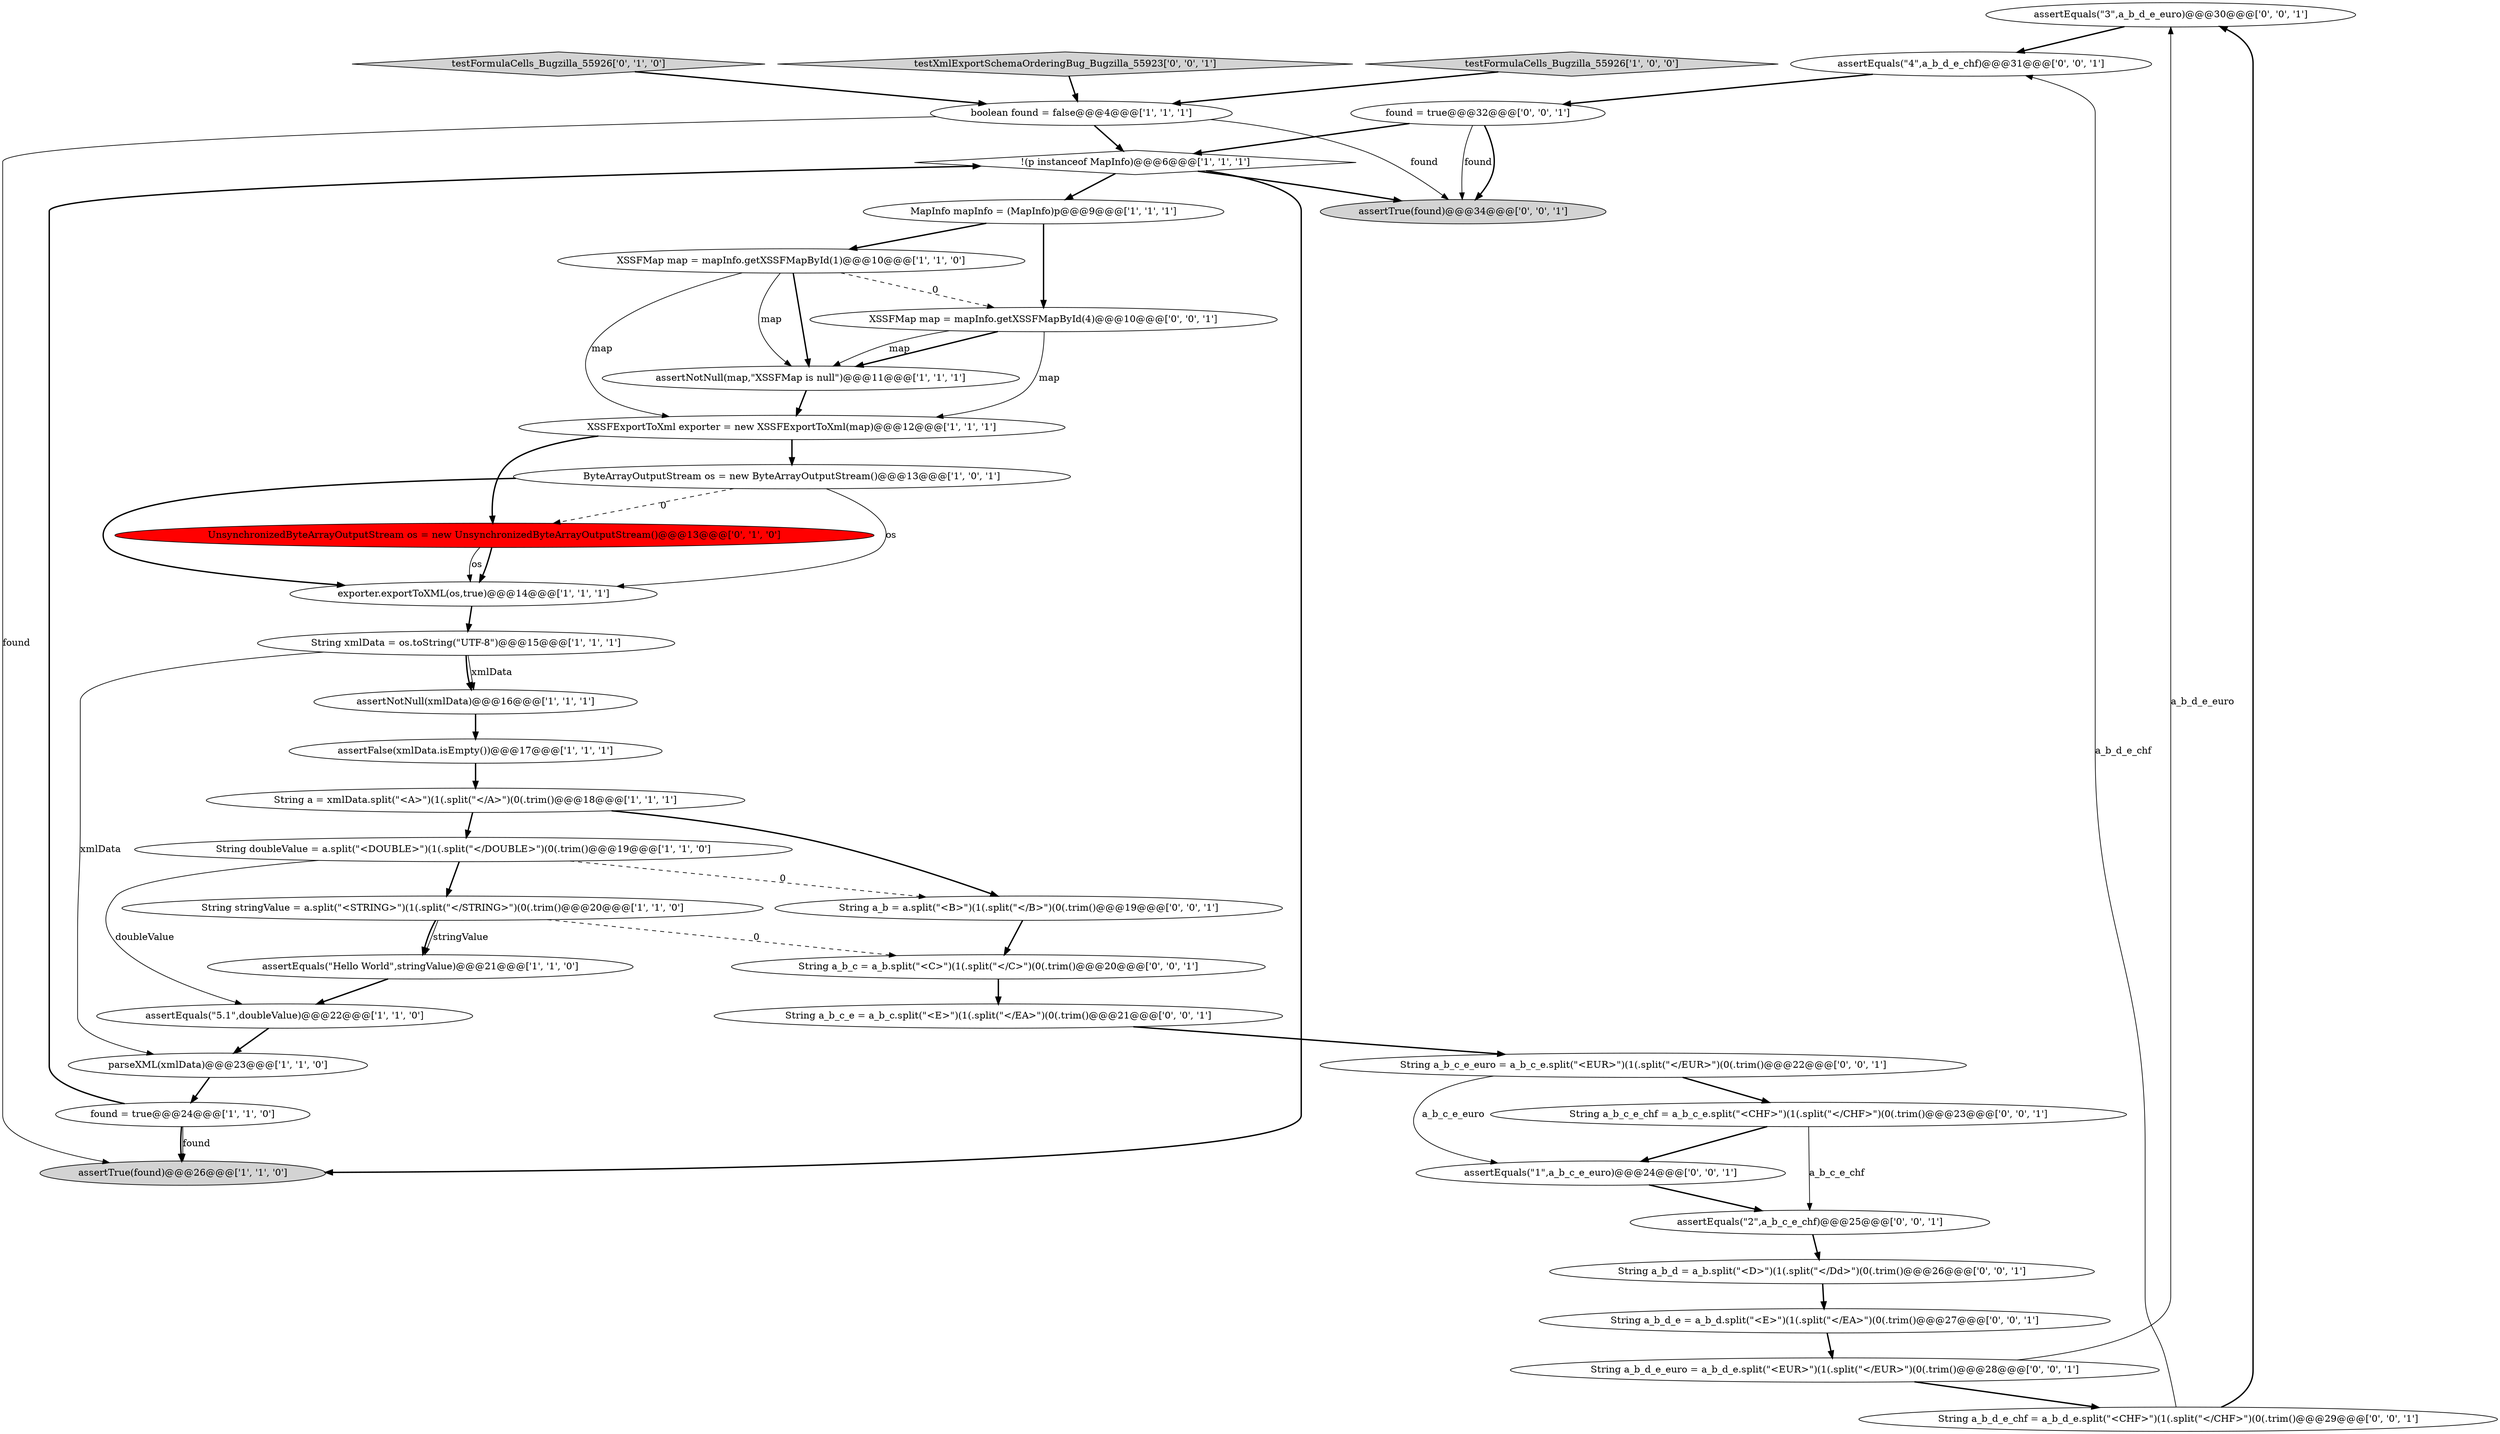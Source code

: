 digraph {
38 [style = filled, label = "assertEquals(\"3\",a_b_d_e_euro)@@@30@@@['0', '0', '1']", fillcolor = white, shape = ellipse image = "AAA0AAABBB3BBB"];
3 [style = filled, label = "ByteArrayOutputStream os = new ByteArrayOutputStream()@@@13@@@['1', '0', '1']", fillcolor = white, shape = ellipse image = "AAA0AAABBB1BBB"];
30 [style = filled, label = "testXmlExportSchemaOrderingBug_Bugzilla_55923['0', '0', '1']", fillcolor = lightgray, shape = diamond image = "AAA0AAABBB3BBB"];
31 [style = filled, label = "String a_b_c = a_b.split(\"<C>\")(1(.split(\"</C>\")(0(.trim()@@@20@@@['0', '0', '1']", fillcolor = white, shape = ellipse image = "AAA0AAABBB3BBB"];
1 [style = filled, label = "String a = xmlData.split(\"<A>\")(1(.split(\"</A>\")(0(.trim()@@@18@@@['1', '1', '1']", fillcolor = white, shape = ellipse image = "AAA0AAABBB1BBB"];
17 [style = filled, label = "XSSFMap map = mapInfo.getXSSFMapById(1)@@@10@@@['1', '1', '0']", fillcolor = white, shape = ellipse image = "AAA0AAABBB1BBB"];
25 [style = filled, label = "assertEquals(\"4\",a_b_d_e_chf)@@@31@@@['0', '0', '1']", fillcolor = white, shape = ellipse image = "AAA0AAABBB3BBB"];
7 [style = filled, label = "testFormulaCells_Bugzilla_55926['1', '0', '0']", fillcolor = lightgray, shape = diamond image = "AAA0AAABBB1BBB"];
37 [style = filled, label = "found = true@@@32@@@['0', '0', '1']", fillcolor = white, shape = ellipse image = "AAA0AAABBB3BBB"];
8 [style = filled, label = "assertFalse(xmlData.isEmpty())@@@17@@@['1', '1', '1']", fillcolor = white, shape = ellipse image = "AAA0AAABBB1BBB"];
16 [style = filled, label = "parseXML(xmlData)@@@23@@@['1', '1', '0']", fillcolor = white, shape = ellipse image = "AAA0AAABBB1BBB"];
35 [style = filled, label = "XSSFMap map = mapInfo.getXSSFMapById(4)@@@10@@@['0', '0', '1']", fillcolor = white, shape = ellipse image = "AAA0AAABBB3BBB"];
11 [style = filled, label = "assertEquals(\"5.1\",doubleValue)@@@22@@@['1', '1', '0']", fillcolor = white, shape = ellipse image = "AAA0AAABBB1BBB"];
21 [style = filled, label = "UnsynchronizedByteArrayOutputStream os = new UnsynchronizedByteArrayOutputStream()@@@13@@@['0', '1', '0']", fillcolor = red, shape = ellipse image = "AAA1AAABBB2BBB"];
20 [style = filled, label = "testFormulaCells_Bugzilla_55926['0', '1', '0']", fillcolor = lightgray, shape = diamond image = "AAA0AAABBB2BBB"];
26 [style = filled, label = "String a_b_c_e = a_b_c.split(\"<E>\")(1(.split(\"</EA>\")(0(.trim()@@@21@@@['0', '0', '1']", fillcolor = white, shape = ellipse image = "AAA0AAABBB3BBB"];
32 [style = filled, label = "assertTrue(found)@@@34@@@['0', '0', '1']", fillcolor = lightgray, shape = ellipse image = "AAA0AAABBB3BBB"];
33 [style = filled, label = "String a_b_d = a_b.split(\"<D>\")(1(.split(\"</Dd>\")(0(.trim()@@@26@@@['0', '0', '1']", fillcolor = white, shape = ellipse image = "AAA0AAABBB3BBB"];
2 [style = filled, label = "assertNotNull(map,\"XSSFMap is null\")@@@11@@@['1', '1', '1']", fillcolor = white, shape = ellipse image = "AAA0AAABBB1BBB"];
36 [style = filled, label = "String a_b_c_e_euro = a_b_c_e.split(\"<EUR>\")(1(.split(\"</EUR>\")(0(.trim()@@@22@@@['0', '0', '1']", fillcolor = white, shape = ellipse image = "AAA0AAABBB3BBB"];
6 [style = filled, label = "found = true@@@24@@@['1', '1', '0']", fillcolor = white, shape = ellipse image = "AAA0AAABBB1BBB"];
14 [style = filled, label = "MapInfo mapInfo = (MapInfo)p@@@9@@@['1', '1', '1']", fillcolor = white, shape = ellipse image = "AAA0AAABBB1BBB"];
34 [style = filled, label = "String a_b = a.split(\"<B>\")(1(.split(\"</B>\")(0(.trim()@@@19@@@['0', '0', '1']", fillcolor = white, shape = ellipse image = "AAA0AAABBB3BBB"];
15 [style = filled, label = "String stringValue = a.split(\"<STRING>\")(1(.split(\"</STRING>\")(0(.trim()@@@20@@@['1', '1', '0']", fillcolor = white, shape = ellipse image = "AAA0AAABBB1BBB"];
12 [style = filled, label = "exporter.exportToXML(os,true)@@@14@@@['1', '1', '1']", fillcolor = white, shape = ellipse image = "AAA0AAABBB1BBB"];
18 [style = filled, label = "boolean found = false@@@4@@@['1', '1', '1']", fillcolor = white, shape = ellipse image = "AAA0AAABBB1BBB"];
4 [style = filled, label = "XSSFExportToXml exporter = new XSSFExportToXml(map)@@@12@@@['1', '1', '1']", fillcolor = white, shape = ellipse image = "AAA0AAABBB1BBB"];
29 [style = filled, label = "assertEquals(\"2\",a_b_c_e_chf)@@@25@@@['0', '0', '1']", fillcolor = white, shape = ellipse image = "AAA0AAABBB3BBB"];
23 [style = filled, label = "String a_b_d_e_euro = a_b_d_e.split(\"<EUR>\")(1(.split(\"</EUR>\")(0(.trim()@@@28@@@['0', '0', '1']", fillcolor = white, shape = ellipse image = "AAA0AAABBB3BBB"];
9 [style = filled, label = "assertEquals(\"Hello World\",stringValue)@@@21@@@['1', '1', '0']", fillcolor = white, shape = ellipse image = "AAA0AAABBB1BBB"];
28 [style = filled, label = "String a_b_d_e = a_b_d.split(\"<E>\")(1(.split(\"</EA>\")(0(.trim()@@@27@@@['0', '0', '1']", fillcolor = white, shape = ellipse image = "AAA0AAABBB3BBB"];
0 [style = filled, label = "assertTrue(found)@@@26@@@['1', '1', '0']", fillcolor = lightgray, shape = ellipse image = "AAA0AAABBB1BBB"];
24 [style = filled, label = "String a_b_d_e_chf = a_b_d_e.split(\"<CHF>\")(1(.split(\"</CHF>\")(0(.trim()@@@29@@@['0', '0', '1']", fillcolor = white, shape = ellipse image = "AAA0AAABBB3BBB"];
10 [style = filled, label = "assertNotNull(xmlData)@@@16@@@['1', '1', '1']", fillcolor = white, shape = ellipse image = "AAA0AAABBB1BBB"];
22 [style = filled, label = "String a_b_c_e_chf = a_b_c_e.split(\"<CHF>\")(1(.split(\"</CHF>\")(0(.trim()@@@23@@@['0', '0', '1']", fillcolor = white, shape = ellipse image = "AAA0AAABBB3BBB"];
27 [style = filled, label = "assertEquals(\"1\",a_b_c_e_euro)@@@24@@@['0', '0', '1']", fillcolor = white, shape = ellipse image = "AAA0AAABBB3BBB"];
19 [style = filled, label = "String xmlData = os.toString(\"UTF-8\")@@@15@@@['1', '1', '1']", fillcolor = white, shape = ellipse image = "AAA0AAABBB1BBB"];
5 [style = filled, label = "!(p instanceof MapInfo)@@@6@@@['1', '1', '1']", fillcolor = white, shape = diamond image = "AAA0AAABBB1BBB"];
13 [style = filled, label = "String doubleValue = a.split(\"<DOUBLE>\")(1(.split(\"</DOUBLE>\")(0(.trim()@@@19@@@['1', '1', '0']", fillcolor = white, shape = ellipse image = "AAA0AAABBB1BBB"];
11->16 [style = bold, label=""];
3->12 [style = solid, label="os"];
4->3 [style = bold, label=""];
13->11 [style = solid, label="doubleValue"];
19->10 [style = solid, label="xmlData"];
9->11 [style = bold, label=""];
14->35 [style = bold, label=""];
23->38 [style = solid, label="a_b_d_e_euro"];
3->21 [style = dashed, label="0"];
16->6 [style = bold, label=""];
26->36 [style = bold, label=""];
33->28 [style = bold, label=""];
18->0 [style = solid, label="found"];
35->4 [style = solid, label="map"];
35->2 [style = bold, label=""];
17->35 [style = dashed, label="0"];
4->21 [style = bold, label=""];
35->2 [style = solid, label="map"];
36->27 [style = solid, label="a_b_c_e_euro"];
14->17 [style = bold, label=""];
19->10 [style = bold, label=""];
34->31 [style = bold, label=""];
6->0 [style = bold, label=""];
24->38 [style = bold, label=""];
17->2 [style = solid, label="map"];
5->14 [style = bold, label=""];
3->12 [style = bold, label=""];
2->4 [style = bold, label=""];
30->18 [style = bold, label=""];
1->13 [style = bold, label=""];
15->9 [style = solid, label="stringValue"];
21->12 [style = bold, label=""];
37->5 [style = bold, label=""];
20->18 [style = bold, label=""];
8->1 [style = bold, label=""];
5->32 [style = bold, label=""];
37->32 [style = solid, label="found"];
6->5 [style = bold, label=""];
31->26 [style = bold, label=""];
23->24 [style = bold, label=""];
1->34 [style = bold, label=""];
29->33 [style = bold, label=""];
17->2 [style = bold, label=""];
5->0 [style = bold, label=""];
10->8 [style = bold, label=""];
22->27 [style = bold, label=""];
25->37 [style = bold, label=""];
15->9 [style = bold, label=""];
28->23 [style = bold, label=""];
18->32 [style = solid, label="found"];
18->5 [style = bold, label=""];
22->29 [style = solid, label="a_b_c_e_chf"];
15->31 [style = dashed, label="0"];
7->18 [style = bold, label=""];
38->25 [style = bold, label=""];
37->32 [style = bold, label=""];
17->4 [style = solid, label="map"];
24->25 [style = solid, label="a_b_d_e_chf"];
13->15 [style = bold, label=""];
27->29 [style = bold, label=""];
12->19 [style = bold, label=""];
21->12 [style = solid, label="os"];
13->34 [style = dashed, label="0"];
19->16 [style = solid, label="xmlData"];
6->0 [style = solid, label="found"];
36->22 [style = bold, label=""];
}
